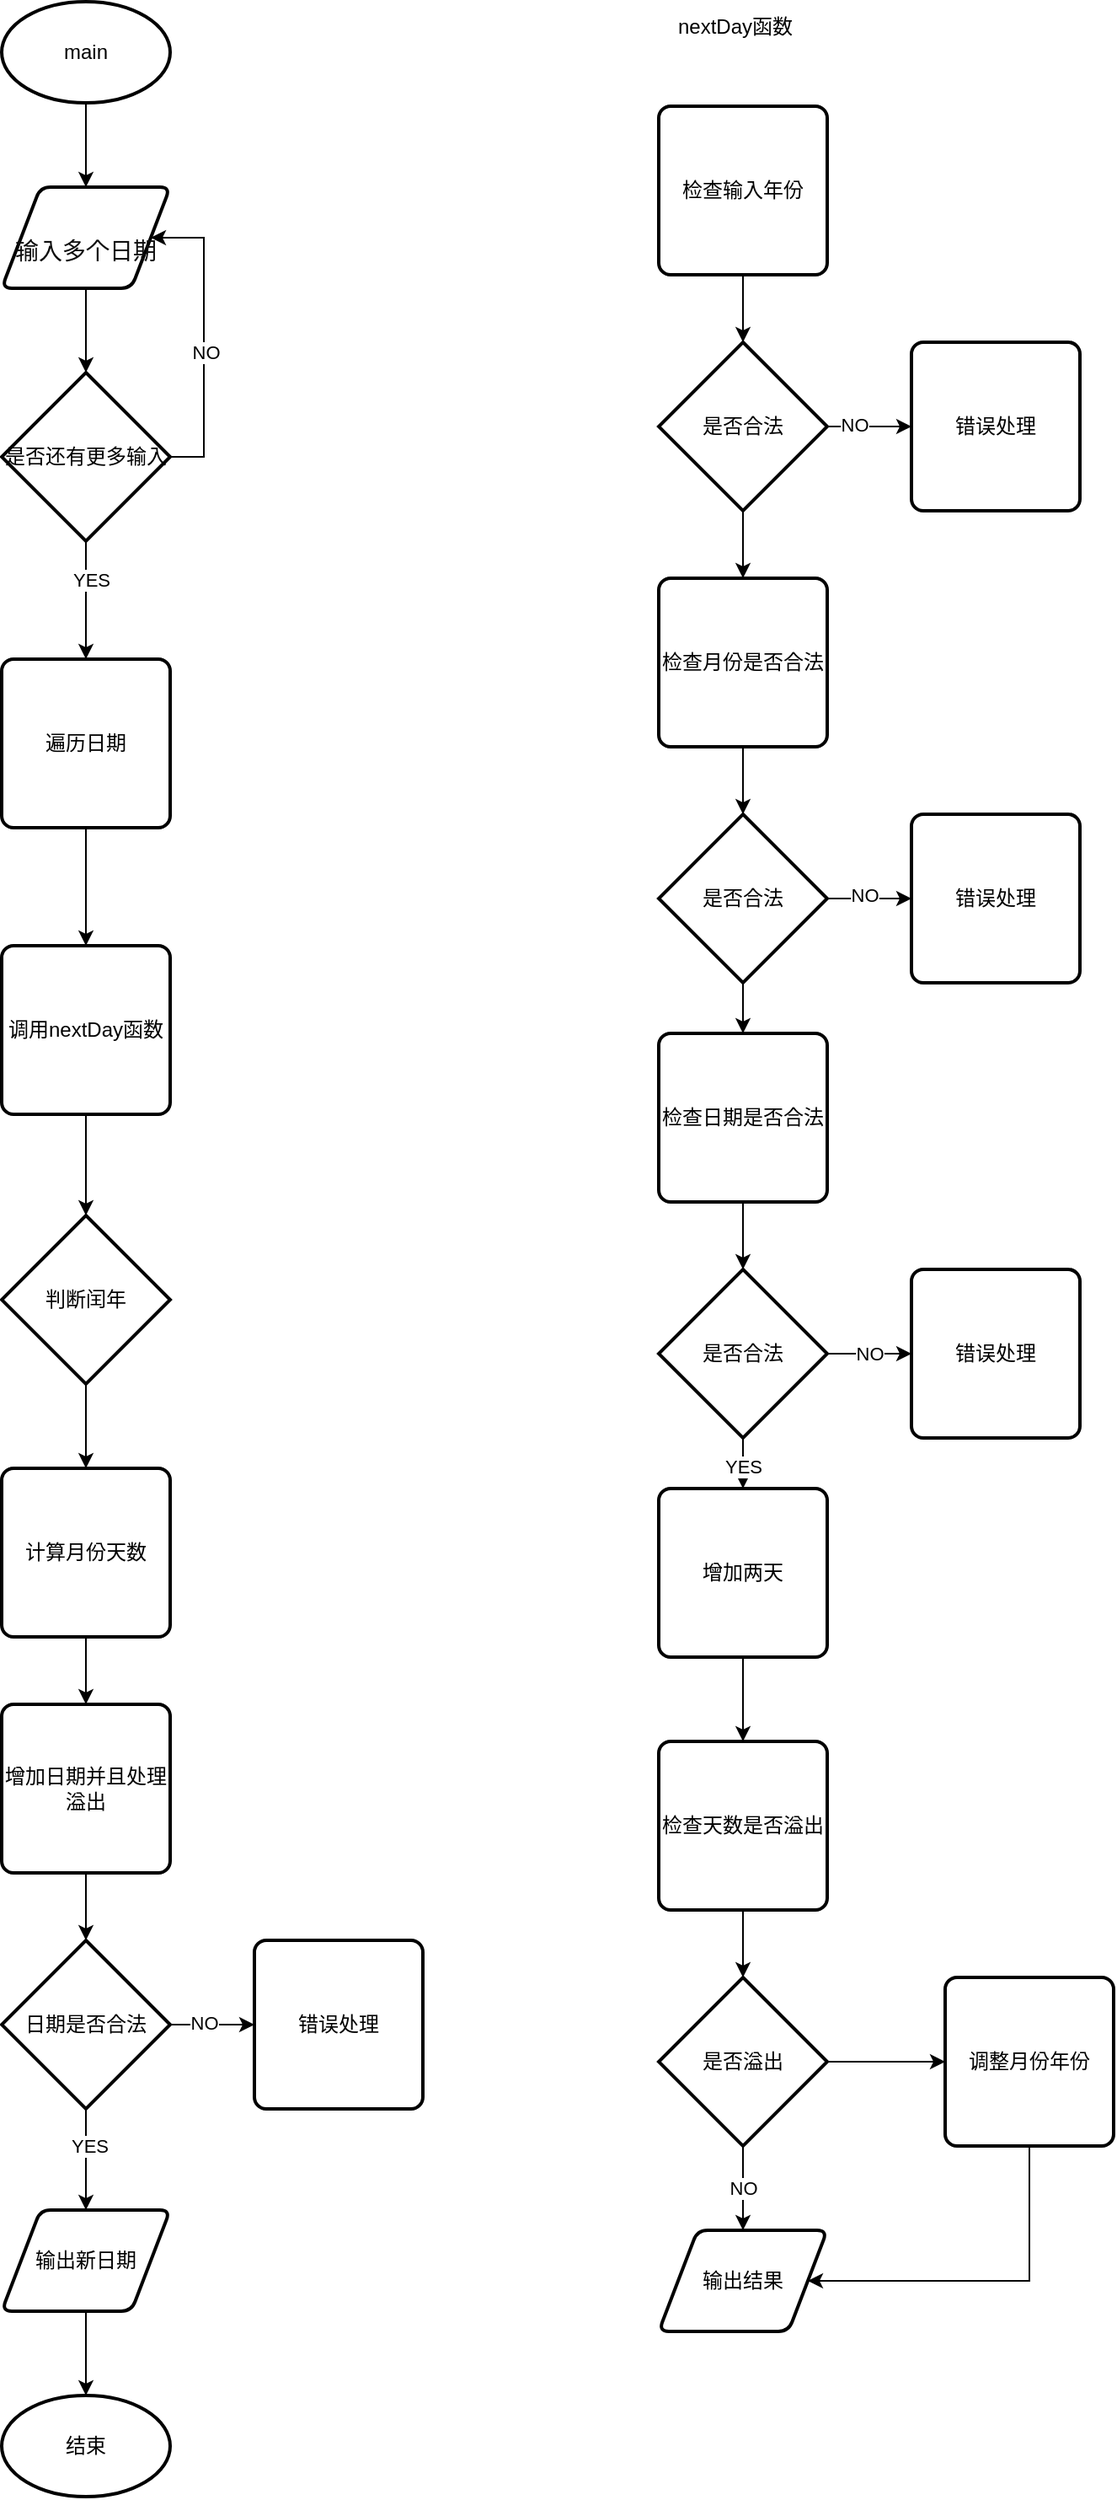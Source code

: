 <mxfile version="24.7.16">
  <diagram name="第 1 页" id="ahQFvJ0ZoyeQMewBPo_Q">
    <mxGraphModel dx="2618" dy="1122" grid="1" gridSize="10" guides="1" tooltips="1" connect="1" arrows="1" fold="1" page="1" pageScale="1" pageWidth="827" pageHeight="1169" math="0" shadow="0">
      <root>
        <mxCell id="0" />
        <mxCell id="1" parent="0" />
        <mxCell id="lLp3U-felz3f5xejzUhQ-14" value="" style="edgeStyle=orthogonalEdgeStyle;rounded=0;orthogonalLoop=1;jettySize=auto;html=1;" edge="1" parent="1" source="lLp3U-felz3f5xejzUhQ-1" target="lLp3U-felz3f5xejzUhQ-2">
          <mxGeometry relative="1" as="geometry" />
        </mxCell>
        <mxCell id="lLp3U-felz3f5xejzUhQ-1" value="main" style="strokeWidth=2;html=1;shape=mxgraph.flowchart.start_1;whiteSpace=wrap;" vertex="1" parent="1">
          <mxGeometry x="190" y="70" width="100" height="60" as="geometry" />
        </mxCell>
        <mxCell id="lLp3U-felz3f5xejzUhQ-15" value="" style="edgeStyle=orthogonalEdgeStyle;rounded=0;orthogonalLoop=1;jettySize=auto;html=1;" edge="1" parent="1" source="lLp3U-felz3f5xejzUhQ-2" target="lLp3U-felz3f5xejzUhQ-3">
          <mxGeometry relative="1" as="geometry" />
        </mxCell>
        <mxCell id="lLp3U-felz3f5xejzUhQ-2" value="&lt;div&gt;&lt;p style=&quot;margin: 12px 0px 0px 13px; text-indent: -13px; font-variant-numeric: normal; font-variant-east-asian: normal; font-variant-alternates: normal; font-size-adjust: none; font-kerning: auto; font-optical-sizing: auto; font-feature-settings: normal; font-variation-settings: normal; font-variant-position: normal; font-stretch: normal; font-size: 14px; line-height: normal; font-family: &amp;quot;.AppleSystemUIFontMonospaced&amp;quot;; color: rgb(14, 14, 14); text-align: start;&quot; class=&quot;p1&quot;&gt;&lt;span style=&quot;font-variant-numeric: normal; font-variant-east-asian: normal; font-variant-alternates: normal; font-size-adjust: none; font-kerning: auto; font-optical-sizing: auto; font-feature-settings: normal; font-variation-settings: normal; font-variant-position: normal; font-stretch: normal; line-height: normal; font-family: &amp;quot;.SF NS&amp;quot;;&quot; class=&quot;s1&quot;&gt;输入多个日期&lt;/span&gt;&lt;/p&gt;&lt;/div&gt;" style="shape=parallelogram;html=1;strokeWidth=2;perimeter=parallelogramPerimeter;whiteSpace=wrap;rounded=1;arcSize=12;size=0.23;" vertex="1" parent="1">
          <mxGeometry x="190" y="180" width="100" height="60" as="geometry" />
        </mxCell>
        <mxCell id="lLp3U-felz3f5xejzUhQ-4" style="edgeStyle=orthogonalEdgeStyle;rounded=0;orthogonalLoop=1;jettySize=auto;html=1;exitX=1;exitY=0.5;exitDx=0;exitDy=0;exitPerimeter=0;entryX=1;entryY=0.5;entryDx=0;entryDy=0;" edge="1" parent="1" source="lLp3U-felz3f5xejzUhQ-3" target="lLp3U-felz3f5xejzUhQ-2">
          <mxGeometry relative="1" as="geometry">
            <Array as="points">
              <mxPoint x="310" y="340" />
              <mxPoint x="310" y="210" />
            </Array>
          </mxGeometry>
        </mxCell>
        <mxCell id="lLp3U-felz3f5xejzUhQ-26" value="NO" style="edgeLabel;html=1;align=center;verticalAlign=middle;resizable=0;points=[];" vertex="1" connectable="0" parent="lLp3U-felz3f5xejzUhQ-4">
          <mxGeometry x="-0.096" y="-1" relative="1" as="geometry">
            <mxPoint as="offset" />
          </mxGeometry>
        </mxCell>
        <mxCell id="lLp3U-felz3f5xejzUhQ-16" value="" style="edgeStyle=orthogonalEdgeStyle;rounded=0;orthogonalLoop=1;jettySize=auto;html=1;" edge="1" parent="1" source="lLp3U-felz3f5xejzUhQ-3" target="lLp3U-felz3f5xejzUhQ-5">
          <mxGeometry relative="1" as="geometry" />
        </mxCell>
        <mxCell id="lLp3U-felz3f5xejzUhQ-27" value="YES" style="edgeLabel;html=1;align=center;verticalAlign=middle;resizable=0;points=[];" vertex="1" connectable="0" parent="lLp3U-felz3f5xejzUhQ-16">
          <mxGeometry x="-0.343" y="3" relative="1" as="geometry">
            <mxPoint as="offset" />
          </mxGeometry>
        </mxCell>
        <mxCell id="lLp3U-felz3f5xejzUhQ-3" value="是否还有更多输入" style="strokeWidth=2;html=1;shape=mxgraph.flowchart.decision;whiteSpace=wrap;" vertex="1" parent="1">
          <mxGeometry x="190" y="290" width="100" height="100" as="geometry" />
        </mxCell>
        <mxCell id="lLp3U-felz3f5xejzUhQ-17" value="" style="edgeStyle=orthogonalEdgeStyle;rounded=0;orthogonalLoop=1;jettySize=auto;html=1;" edge="1" parent="1" source="lLp3U-felz3f5xejzUhQ-5" target="lLp3U-felz3f5xejzUhQ-6">
          <mxGeometry relative="1" as="geometry" />
        </mxCell>
        <mxCell id="lLp3U-felz3f5xejzUhQ-5" value="遍历日期" style="rounded=1;whiteSpace=wrap;html=1;absoluteArcSize=1;arcSize=14;strokeWidth=2;" vertex="1" parent="1">
          <mxGeometry x="190" y="460" width="100" height="100" as="geometry" />
        </mxCell>
        <mxCell id="lLp3U-felz3f5xejzUhQ-18" value="" style="edgeStyle=orthogonalEdgeStyle;rounded=0;orthogonalLoop=1;jettySize=auto;html=1;" edge="1" parent="1" source="lLp3U-felz3f5xejzUhQ-6" target="lLp3U-felz3f5xejzUhQ-7">
          <mxGeometry relative="1" as="geometry" />
        </mxCell>
        <mxCell id="lLp3U-felz3f5xejzUhQ-6" value="调用nextDay函数" style="rounded=1;whiteSpace=wrap;html=1;absoluteArcSize=1;arcSize=14;strokeWidth=2;" vertex="1" parent="1">
          <mxGeometry x="190" y="630" width="100" height="100" as="geometry" />
        </mxCell>
        <mxCell id="lLp3U-felz3f5xejzUhQ-19" value="" style="edgeStyle=orthogonalEdgeStyle;rounded=0;orthogonalLoop=1;jettySize=auto;html=1;" edge="1" parent="1" source="lLp3U-felz3f5xejzUhQ-7" target="lLp3U-felz3f5xejzUhQ-8">
          <mxGeometry relative="1" as="geometry" />
        </mxCell>
        <mxCell id="lLp3U-felz3f5xejzUhQ-7" value="判断闰年" style="strokeWidth=2;html=1;shape=mxgraph.flowchart.decision;whiteSpace=wrap;" vertex="1" parent="1">
          <mxGeometry x="190" y="790" width="100" height="100" as="geometry" />
        </mxCell>
        <mxCell id="lLp3U-felz3f5xejzUhQ-21" value="" style="edgeStyle=orthogonalEdgeStyle;rounded=0;orthogonalLoop=1;jettySize=auto;html=1;" edge="1" parent="1" source="lLp3U-felz3f5xejzUhQ-8" target="lLp3U-felz3f5xejzUhQ-9">
          <mxGeometry relative="1" as="geometry" />
        </mxCell>
        <mxCell id="lLp3U-felz3f5xejzUhQ-8" value="计算月份天数" style="rounded=1;whiteSpace=wrap;html=1;absoluteArcSize=1;arcSize=14;strokeWidth=2;" vertex="1" parent="1">
          <mxGeometry x="190" y="940" width="100" height="100" as="geometry" />
        </mxCell>
        <mxCell id="lLp3U-felz3f5xejzUhQ-23" value="" style="edgeStyle=orthogonalEdgeStyle;rounded=0;orthogonalLoop=1;jettySize=auto;html=1;" edge="1" parent="1" source="lLp3U-felz3f5xejzUhQ-9" target="lLp3U-felz3f5xejzUhQ-10">
          <mxGeometry relative="1" as="geometry" />
        </mxCell>
        <mxCell id="lLp3U-felz3f5xejzUhQ-9" value="增加日期并且处理溢出" style="rounded=1;whiteSpace=wrap;html=1;absoluteArcSize=1;arcSize=14;strokeWidth=2;" vertex="1" parent="1">
          <mxGeometry x="190" y="1080" width="100" height="100" as="geometry" />
        </mxCell>
        <mxCell id="lLp3U-felz3f5xejzUhQ-22" value="" style="edgeStyle=orthogonalEdgeStyle;rounded=0;orthogonalLoop=1;jettySize=auto;html=1;" edge="1" parent="1" source="lLp3U-felz3f5xejzUhQ-10" target="lLp3U-felz3f5xejzUhQ-11">
          <mxGeometry relative="1" as="geometry" />
        </mxCell>
        <mxCell id="lLp3U-felz3f5xejzUhQ-29" value="NO" style="edgeLabel;html=1;align=center;verticalAlign=middle;resizable=0;points=[];" vertex="1" connectable="0" parent="lLp3U-felz3f5xejzUhQ-22">
          <mxGeometry x="-0.2" y="1" relative="1" as="geometry">
            <mxPoint as="offset" />
          </mxGeometry>
        </mxCell>
        <mxCell id="lLp3U-felz3f5xejzUhQ-24" value="" style="edgeStyle=orthogonalEdgeStyle;rounded=0;orthogonalLoop=1;jettySize=auto;html=1;" edge="1" parent="1" source="lLp3U-felz3f5xejzUhQ-10" target="lLp3U-felz3f5xejzUhQ-12">
          <mxGeometry relative="1" as="geometry" />
        </mxCell>
        <mxCell id="lLp3U-felz3f5xejzUhQ-30" value="YES" style="edgeLabel;html=1;align=center;verticalAlign=middle;resizable=0;points=[];" vertex="1" connectable="0" parent="lLp3U-felz3f5xejzUhQ-24">
          <mxGeometry x="-0.267" y="2" relative="1" as="geometry">
            <mxPoint as="offset" />
          </mxGeometry>
        </mxCell>
        <mxCell id="lLp3U-felz3f5xejzUhQ-10" value="日期是否合法" style="strokeWidth=2;html=1;shape=mxgraph.flowchart.decision;whiteSpace=wrap;" vertex="1" parent="1">
          <mxGeometry x="190" y="1220" width="100" height="100" as="geometry" />
        </mxCell>
        <mxCell id="lLp3U-felz3f5xejzUhQ-11" value="错误处理" style="rounded=1;whiteSpace=wrap;html=1;absoluteArcSize=1;arcSize=14;strokeWidth=2;" vertex="1" parent="1">
          <mxGeometry x="340" y="1220" width="100" height="100" as="geometry" />
        </mxCell>
        <mxCell id="lLp3U-felz3f5xejzUhQ-25" value="" style="edgeStyle=orthogonalEdgeStyle;rounded=0;orthogonalLoop=1;jettySize=auto;html=1;" edge="1" parent="1" source="lLp3U-felz3f5xejzUhQ-12" target="lLp3U-felz3f5xejzUhQ-13">
          <mxGeometry relative="1" as="geometry" />
        </mxCell>
        <mxCell id="lLp3U-felz3f5xejzUhQ-12" value="输出新日期" style="shape=parallelogram;html=1;strokeWidth=2;perimeter=parallelogramPerimeter;whiteSpace=wrap;rounded=1;arcSize=12;size=0.23;" vertex="1" parent="1">
          <mxGeometry x="190" y="1380" width="100" height="60" as="geometry" />
        </mxCell>
        <mxCell id="lLp3U-felz3f5xejzUhQ-13" value="结束" style="strokeWidth=2;html=1;shape=mxgraph.flowchart.start_1;whiteSpace=wrap;" vertex="1" parent="1">
          <mxGeometry x="190" y="1490" width="100" height="60" as="geometry" />
        </mxCell>
        <mxCell id="lLp3U-felz3f5xejzUhQ-35" value="" style="edgeStyle=orthogonalEdgeStyle;rounded=0;orthogonalLoop=1;jettySize=auto;html=1;" edge="1" parent="1" source="lLp3U-felz3f5xejzUhQ-31" target="lLp3U-felz3f5xejzUhQ-33">
          <mxGeometry relative="1" as="geometry" />
        </mxCell>
        <mxCell id="lLp3U-felz3f5xejzUhQ-31" value="检查输入年份" style="rounded=1;whiteSpace=wrap;html=1;absoluteArcSize=1;arcSize=14;strokeWidth=2;" vertex="1" parent="1">
          <mxGeometry x="580" y="132" width="100" height="100" as="geometry" />
        </mxCell>
        <mxCell id="lLp3U-felz3f5xejzUhQ-32" value="nextDay函数" style="text;html=1;align=center;verticalAlign=middle;resizable=0;points=[];autosize=1;strokeColor=none;fillColor=none;" vertex="1" parent="1">
          <mxGeometry x="580" y="70" width="90" height="30" as="geometry" />
        </mxCell>
        <mxCell id="lLp3U-felz3f5xejzUhQ-36" value="" style="edgeStyle=orthogonalEdgeStyle;rounded=0;orthogonalLoop=1;jettySize=auto;html=1;" edge="1" parent="1" source="lLp3U-felz3f5xejzUhQ-33" target="lLp3U-felz3f5xejzUhQ-34">
          <mxGeometry relative="1" as="geometry" />
        </mxCell>
        <mxCell id="lLp3U-felz3f5xejzUhQ-37" value="NO" style="edgeLabel;html=1;align=center;verticalAlign=middle;resizable=0;points=[];" vertex="1" connectable="0" parent="lLp3U-felz3f5xejzUhQ-36">
          <mxGeometry x="-0.36" y="1" relative="1" as="geometry">
            <mxPoint as="offset" />
          </mxGeometry>
        </mxCell>
        <mxCell id="lLp3U-felz3f5xejzUhQ-39" value="" style="edgeStyle=orthogonalEdgeStyle;rounded=0;orthogonalLoop=1;jettySize=auto;html=1;" edge="1" parent="1" source="lLp3U-felz3f5xejzUhQ-33" target="lLp3U-felz3f5xejzUhQ-38">
          <mxGeometry relative="1" as="geometry" />
        </mxCell>
        <mxCell id="lLp3U-felz3f5xejzUhQ-33" value="是否合法" style="strokeWidth=2;html=1;shape=mxgraph.flowchart.decision;whiteSpace=wrap;" vertex="1" parent="1">
          <mxGeometry x="580" y="272" width="100" height="100" as="geometry" />
        </mxCell>
        <mxCell id="lLp3U-felz3f5xejzUhQ-34" value="错误处理" style="rounded=1;whiteSpace=wrap;html=1;absoluteArcSize=1;arcSize=14;strokeWidth=2;" vertex="1" parent="1">
          <mxGeometry x="730" y="272" width="100" height="100" as="geometry" />
        </mxCell>
        <mxCell id="lLp3U-felz3f5xejzUhQ-41" value="" style="edgeStyle=orthogonalEdgeStyle;rounded=0;orthogonalLoop=1;jettySize=auto;html=1;" edge="1" parent="1" source="lLp3U-felz3f5xejzUhQ-38" target="lLp3U-felz3f5xejzUhQ-40">
          <mxGeometry relative="1" as="geometry" />
        </mxCell>
        <mxCell id="lLp3U-felz3f5xejzUhQ-38" value="检查月份是否合法" style="rounded=1;whiteSpace=wrap;html=1;absoluteArcSize=1;arcSize=14;strokeWidth=2;" vertex="1" parent="1">
          <mxGeometry x="580" y="412" width="100" height="100" as="geometry" />
        </mxCell>
        <mxCell id="lLp3U-felz3f5xejzUhQ-43" value="" style="edgeStyle=orthogonalEdgeStyle;rounded=0;orthogonalLoop=1;jettySize=auto;html=1;" edge="1" parent="1" source="lLp3U-felz3f5xejzUhQ-40" target="lLp3U-felz3f5xejzUhQ-42">
          <mxGeometry relative="1" as="geometry" />
        </mxCell>
        <mxCell id="lLp3U-felz3f5xejzUhQ-44" value="NO" style="edgeLabel;html=1;align=center;verticalAlign=middle;resizable=0;points=[];" vertex="1" connectable="0" parent="lLp3U-felz3f5xejzUhQ-43">
          <mxGeometry x="-0.12" y="2" relative="1" as="geometry">
            <mxPoint as="offset" />
          </mxGeometry>
        </mxCell>
        <mxCell id="lLp3U-felz3f5xejzUhQ-46" value="" style="edgeStyle=orthogonalEdgeStyle;rounded=0;orthogonalLoop=1;jettySize=auto;html=1;" edge="1" parent="1" source="lLp3U-felz3f5xejzUhQ-40" target="lLp3U-felz3f5xejzUhQ-45">
          <mxGeometry relative="1" as="geometry" />
        </mxCell>
        <mxCell id="lLp3U-felz3f5xejzUhQ-40" value="是否合法" style="strokeWidth=2;html=1;shape=mxgraph.flowchart.decision;whiteSpace=wrap;" vertex="1" parent="1">
          <mxGeometry x="580" y="552" width="100" height="100" as="geometry" />
        </mxCell>
        <mxCell id="lLp3U-felz3f5xejzUhQ-42" value="错误处理" style="rounded=1;whiteSpace=wrap;html=1;absoluteArcSize=1;arcSize=14;strokeWidth=2;" vertex="1" parent="1">
          <mxGeometry x="730" y="552" width="100" height="100" as="geometry" />
        </mxCell>
        <mxCell id="lLp3U-felz3f5xejzUhQ-48" value="" style="edgeStyle=orthogonalEdgeStyle;rounded=0;orthogonalLoop=1;jettySize=auto;html=1;" edge="1" parent="1" source="lLp3U-felz3f5xejzUhQ-45" target="lLp3U-felz3f5xejzUhQ-47">
          <mxGeometry relative="1" as="geometry" />
        </mxCell>
        <mxCell id="lLp3U-felz3f5xejzUhQ-45" value="检查日期是否合法" style="rounded=1;whiteSpace=wrap;html=1;absoluteArcSize=1;arcSize=14;strokeWidth=2;" vertex="1" parent="1">
          <mxGeometry x="580" y="682" width="100" height="100" as="geometry" />
        </mxCell>
        <mxCell id="lLp3U-felz3f5xejzUhQ-50" value="NO" style="edgeStyle=orthogonalEdgeStyle;rounded=0;orthogonalLoop=1;jettySize=auto;html=1;" edge="1" parent="1" source="lLp3U-felz3f5xejzUhQ-47" target="lLp3U-felz3f5xejzUhQ-49">
          <mxGeometry relative="1" as="geometry" />
        </mxCell>
        <mxCell id="lLp3U-felz3f5xejzUhQ-52" value="" style="edgeStyle=orthogonalEdgeStyle;rounded=0;orthogonalLoop=1;jettySize=auto;html=1;" edge="1" parent="1" source="lLp3U-felz3f5xejzUhQ-47" target="lLp3U-felz3f5xejzUhQ-51">
          <mxGeometry relative="1" as="geometry" />
        </mxCell>
        <mxCell id="lLp3U-felz3f5xejzUhQ-53" value="YES" style="edgeLabel;html=1;align=center;verticalAlign=middle;resizable=0;points=[];" vertex="1" connectable="0" parent="lLp3U-felz3f5xejzUhQ-52">
          <mxGeometry x="0.48" relative="1" as="geometry">
            <mxPoint as="offset" />
          </mxGeometry>
        </mxCell>
        <mxCell id="lLp3U-felz3f5xejzUhQ-47" value="是否合法" style="strokeWidth=2;html=1;shape=mxgraph.flowchart.decision;whiteSpace=wrap;" vertex="1" parent="1">
          <mxGeometry x="580" y="822" width="100" height="100" as="geometry" />
        </mxCell>
        <mxCell id="lLp3U-felz3f5xejzUhQ-49" value="错误处理" style="rounded=1;whiteSpace=wrap;html=1;absoluteArcSize=1;arcSize=14;strokeWidth=2;" vertex="1" parent="1">
          <mxGeometry x="730" y="822" width="100" height="100" as="geometry" />
        </mxCell>
        <mxCell id="lLp3U-felz3f5xejzUhQ-55" value="" style="edgeStyle=orthogonalEdgeStyle;rounded=0;orthogonalLoop=1;jettySize=auto;html=1;" edge="1" parent="1" source="lLp3U-felz3f5xejzUhQ-51" target="lLp3U-felz3f5xejzUhQ-54">
          <mxGeometry relative="1" as="geometry" />
        </mxCell>
        <mxCell id="lLp3U-felz3f5xejzUhQ-51" value="增加两天" style="rounded=1;whiteSpace=wrap;html=1;absoluteArcSize=1;arcSize=14;strokeWidth=2;" vertex="1" parent="1">
          <mxGeometry x="580" y="952" width="100" height="100" as="geometry" />
        </mxCell>
        <mxCell id="lLp3U-felz3f5xejzUhQ-57" value="" style="edgeStyle=orthogonalEdgeStyle;rounded=0;orthogonalLoop=1;jettySize=auto;html=1;" edge="1" parent="1" source="lLp3U-felz3f5xejzUhQ-54" target="lLp3U-felz3f5xejzUhQ-56">
          <mxGeometry relative="1" as="geometry" />
        </mxCell>
        <mxCell id="lLp3U-felz3f5xejzUhQ-54" value="检查天数是否溢出" style="rounded=1;whiteSpace=wrap;html=1;absoluteArcSize=1;arcSize=14;strokeWidth=2;" vertex="1" parent="1">
          <mxGeometry x="580" y="1102" width="100" height="100" as="geometry" />
        </mxCell>
        <mxCell id="lLp3U-felz3f5xejzUhQ-60" value="NO" style="edgeStyle=orthogonalEdgeStyle;rounded=0;orthogonalLoop=1;jettySize=auto;html=1;" edge="1" parent="1" source="lLp3U-felz3f5xejzUhQ-56" target="lLp3U-felz3f5xejzUhQ-59">
          <mxGeometry relative="1" as="geometry" />
        </mxCell>
        <mxCell id="lLp3U-felz3f5xejzUhQ-62" value="" style="edgeStyle=orthogonalEdgeStyle;rounded=0;orthogonalLoop=1;jettySize=auto;html=1;" edge="1" parent="1" source="lLp3U-felz3f5xejzUhQ-56" target="lLp3U-felz3f5xejzUhQ-61">
          <mxGeometry relative="1" as="geometry" />
        </mxCell>
        <mxCell id="lLp3U-felz3f5xejzUhQ-56" value="是否溢出" style="strokeWidth=2;html=1;shape=mxgraph.flowchart.decision;whiteSpace=wrap;" vertex="1" parent="1">
          <mxGeometry x="580" y="1242" width="100" height="100" as="geometry" />
        </mxCell>
        <mxCell id="lLp3U-felz3f5xejzUhQ-59" value="输出结果" style="shape=parallelogram;html=1;strokeWidth=2;perimeter=parallelogramPerimeter;whiteSpace=wrap;rounded=1;arcSize=12;size=0.23;" vertex="1" parent="1">
          <mxGeometry x="580" y="1392" width="100" height="60" as="geometry" />
        </mxCell>
        <mxCell id="lLp3U-felz3f5xejzUhQ-63" style="edgeStyle=orthogonalEdgeStyle;rounded=0;orthogonalLoop=1;jettySize=auto;html=1;exitX=0.5;exitY=1;exitDx=0;exitDy=0;entryX=1;entryY=0.5;entryDx=0;entryDy=0;" edge="1" parent="1" source="lLp3U-felz3f5xejzUhQ-61" target="lLp3U-felz3f5xejzUhQ-59">
          <mxGeometry relative="1" as="geometry">
            <Array as="points">
              <mxPoint x="800" y="1422" />
            </Array>
          </mxGeometry>
        </mxCell>
        <mxCell id="lLp3U-felz3f5xejzUhQ-61" value="调整月份年份" style="rounded=1;whiteSpace=wrap;html=1;absoluteArcSize=1;arcSize=14;strokeWidth=2;" vertex="1" parent="1">
          <mxGeometry x="750" y="1242" width="100" height="100" as="geometry" />
        </mxCell>
      </root>
    </mxGraphModel>
  </diagram>
</mxfile>

